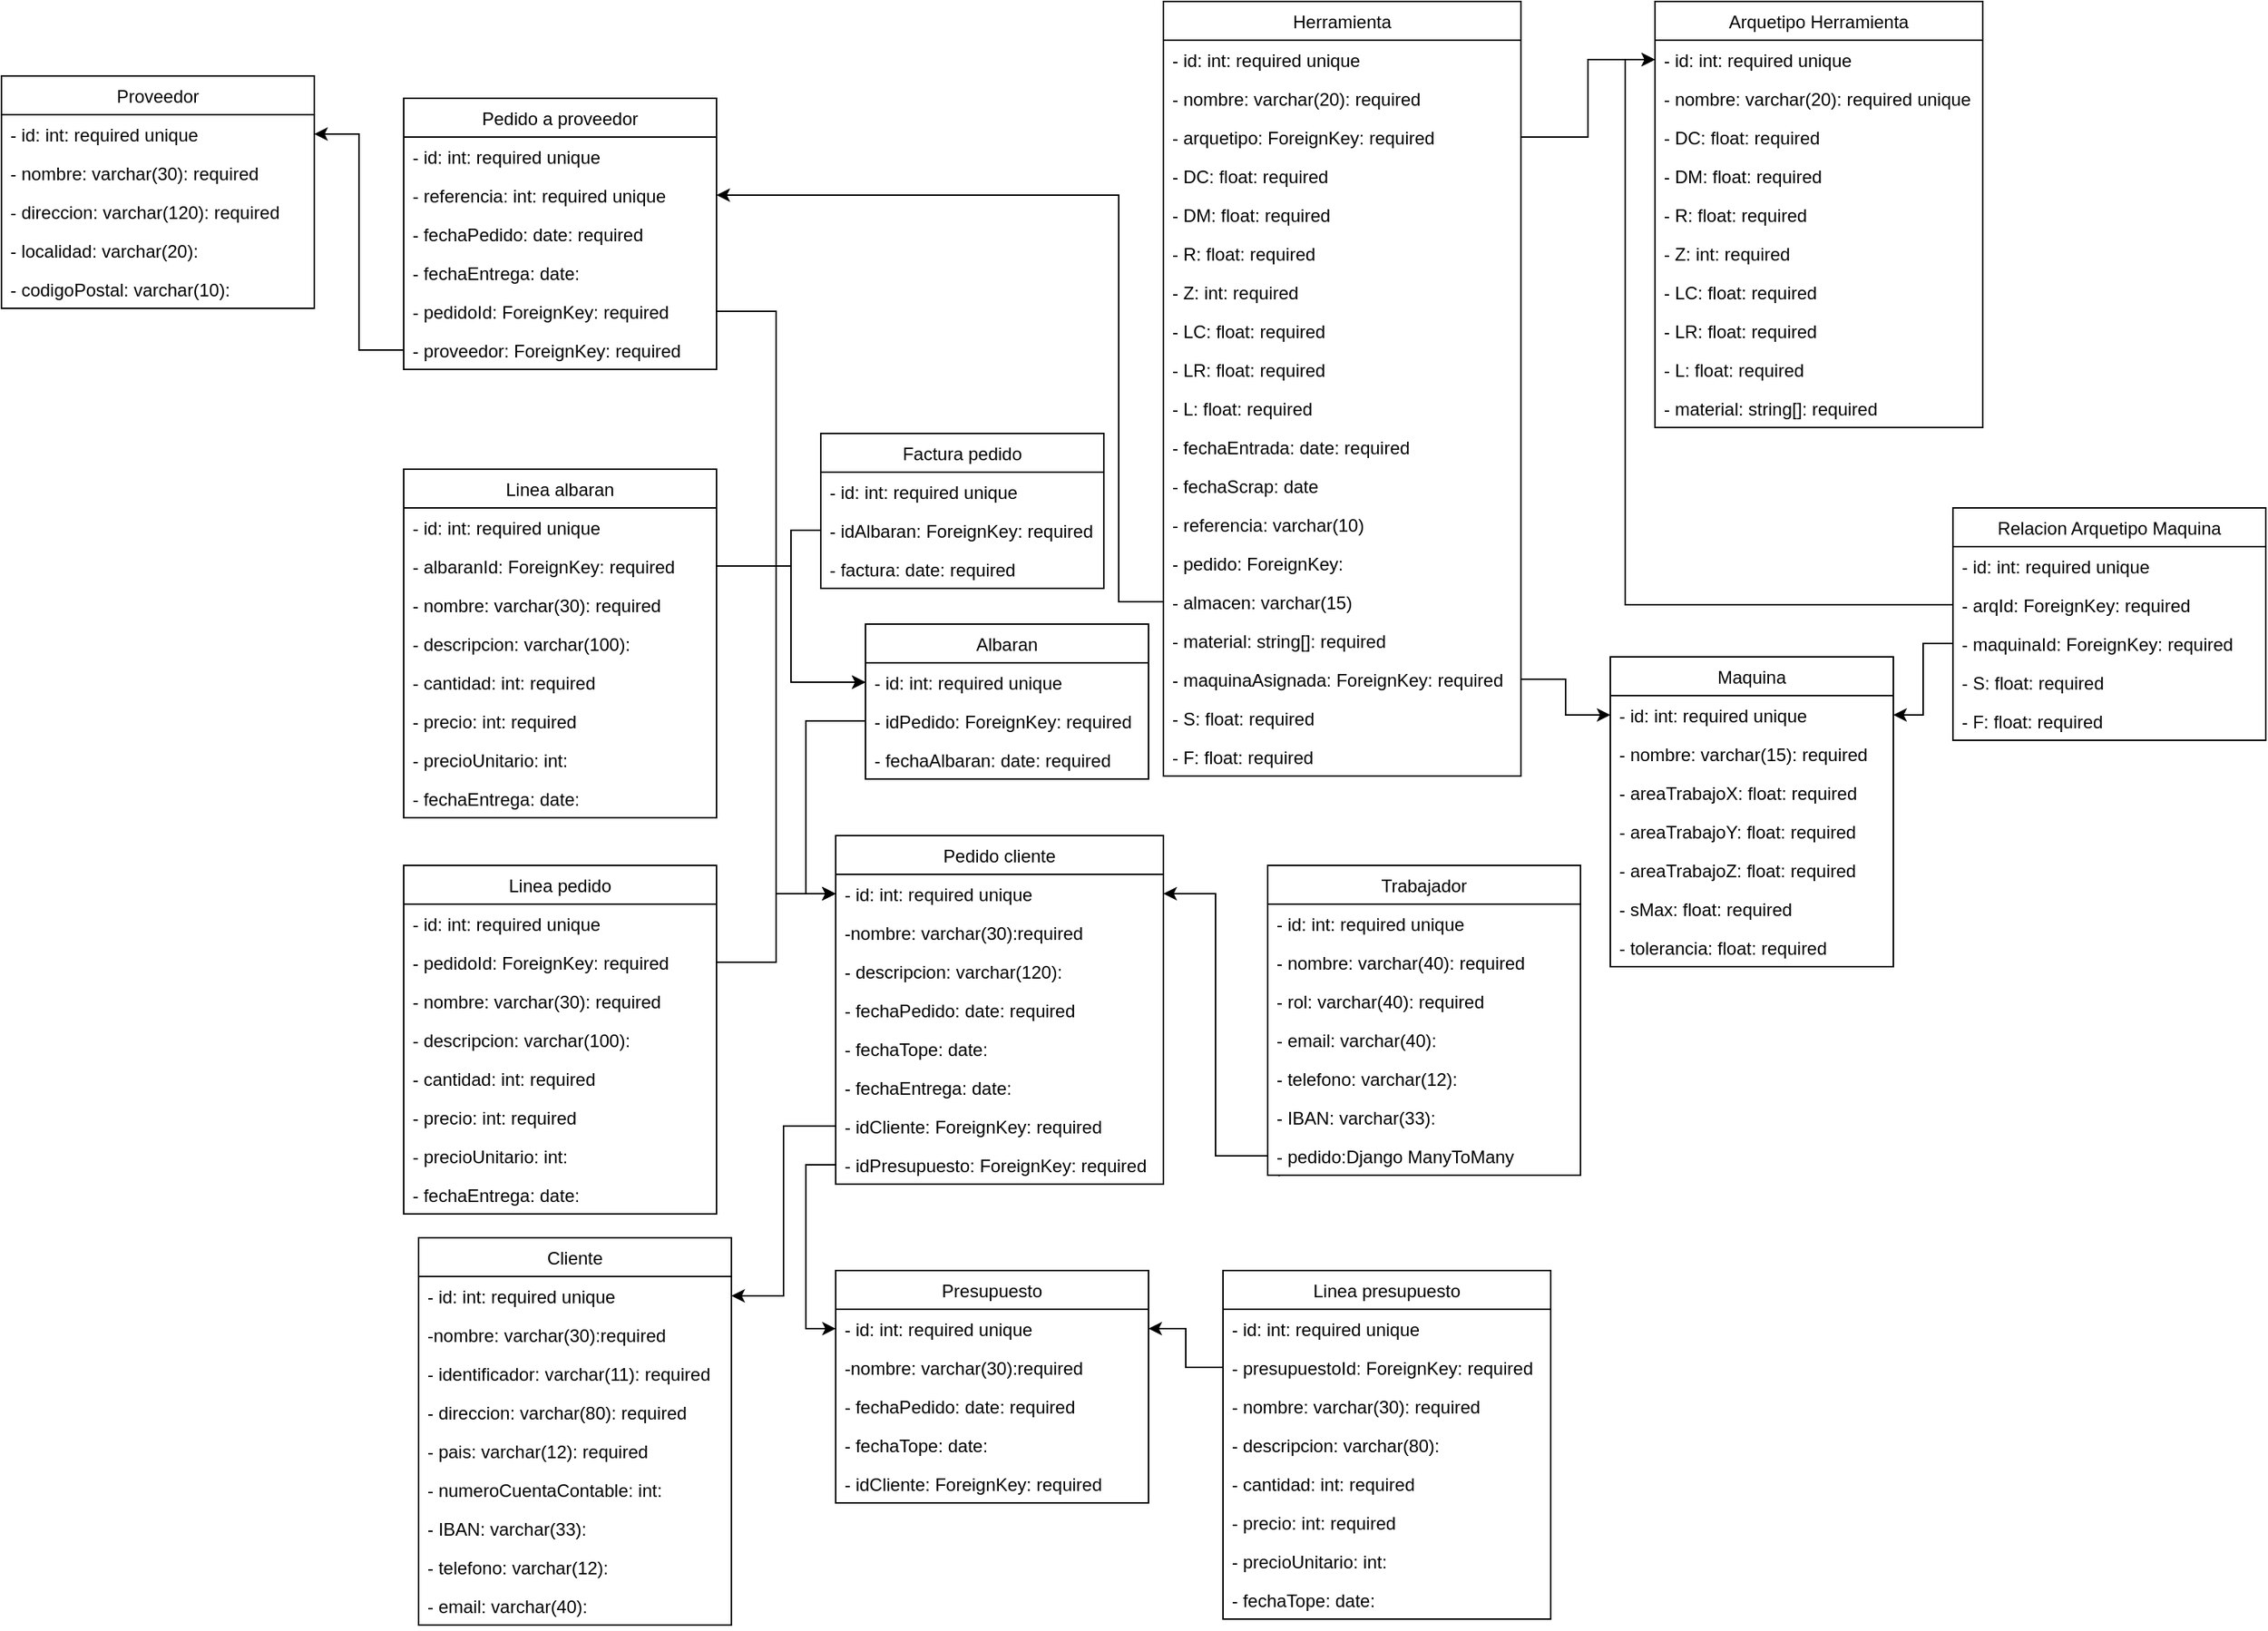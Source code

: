 <mxfile version="16.6.5" type="device"><diagram name="Page-1" id="c4acf3e9-155e-7222-9cf6-157b1a14988f"><mxGraphModel dx="1958" dy="482" grid="1" gridSize="10" guides="1" tooltips="1" connect="1" arrows="1" fold="1" page="1" pageScale="1" pageWidth="850" pageHeight="1100" background="none" math="0" shadow="0"><root><mxCell id="0"/><mxCell id="1" parent="0"/><mxCell id="H6JcbvQXdZNzOpzDYLad-47" value="Herramienta" style="swimlane;fontStyle=0;childLayout=stackLayout;horizontal=1;startSize=26;fillColor=none;horizontalStack=0;resizeParent=1;resizeParentMax=0;resizeLast=0;collapsible=1;marginBottom=0;" parent="1" vertex="1"><mxGeometry x="20" y="30" width="240" height="520" as="geometry"><mxRectangle x="50" y="30" width="100" height="26" as="alternateBounds"/></mxGeometry></mxCell><mxCell id="H6JcbvQXdZNzOpzDYLad-55" value="- id: int: required unique" style="text;strokeColor=none;fillColor=none;align=left;verticalAlign=top;spacingLeft=4;spacingRight=4;overflow=hidden;rotatable=0;points=[[0,0.5],[1,0.5]];portConstraint=eastwest;" parent="H6JcbvQXdZNzOpzDYLad-47" vertex="1"><mxGeometry y="26" width="240" height="26" as="geometry"/></mxCell><mxCell id="H6JcbvQXdZNzOpzDYLad-48" value="- nombre: varchar(20): required" style="text;strokeColor=none;fillColor=none;align=left;verticalAlign=top;spacingLeft=4;spacingRight=4;overflow=hidden;rotatable=0;points=[[0,0.5],[1,0.5]];portConstraint=eastwest;" parent="H6JcbvQXdZNzOpzDYLad-47" vertex="1"><mxGeometry y="52" width="240" height="26" as="geometry"/></mxCell><mxCell id="H6JcbvQXdZNzOpzDYLad-49" value="- arquetipo: ForeignKey: required" style="text;strokeColor=none;fillColor=none;align=left;verticalAlign=top;spacingLeft=4;spacingRight=4;overflow=hidden;rotatable=0;points=[[0,0.5],[1,0.5]];portConstraint=eastwest;" parent="H6JcbvQXdZNzOpzDYLad-47" vertex="1"><mxGeometry y="78" width="240" height="26" as="geometry"/></mxCell><mxCell id="H6JcbvQXdZNzOpzDYLad-56" value="- DC: float: required" style="text;strokeColor=none;fillColor=none;align=left;verticalAlign=top;spacingLeft=4;spacingRight=4;overflow=hidden;rotatable=0;points=[[0,0.5],[1,0.5]];portConstraint=eastwest;" parent="H6JcbvQXdZNzOpzDYLad-47" vertex="1"><mxGeometry y="104" width="240" height="26" as="geometry"/></mxCell><mxCell id="H6JcbvQXdZNzOpzDYLad-57" value="- DM: float: required" style="text;strokeColor=none;fillColor=none;align=left;verticalAlign=top;spacingLeft=4;spacingRight=4;overflow=hidden;rotatable=0;points=[[0,0.5],[1,0.5]];portConstraint=eastwest;" parent="H6JcbvQXdZNzOpzDYLad-47" vertex="1"><mxGeometry y="130" width="240" height="26" as="geometry"/></mxCell><mxCell id="H6JcbvQXdZNzOpzDYLad-58" value="- R: float: required" style="text;strokeColor=none;fillColor=none;align=left;verticalAlign=top;spacingLeft=4;spacingRight=4;overflow=hidden;rotatable=0;points=[[0,0.5],[1,0.5]];portConstraint=eastwest;" parent="H6JcbvQXdZNzOpzDYLad-47" vertex="1"><mxGeometry y="156" width="240" height="26" as="geometry"/></mxCell><mxCell id="H6JcbvQXdZNzOpzDYLad-59" value="- Z: int: required" style="text;strokeColor=none;fillColor=none;align=left;verticalAlign=top;spacingLeft=4;spacingRight=4;overflow=hidden;rotatable=0;points=[[0,0.5],[1,0.5]];portConstraint=eastwest;" parent="H6JcbvQXdZNzOpzDYLad-47" vertex="1"><mxGeometry y="182" width="240" height="26" as="geometry"/></mxCell><mxCell id="H6JcbvQXdZNzOpzDYLad-50" value="- LC: float: required" style="text;strokeColor=none;fillColor=none;align=left;verticalAlign=top;spacingLeft=4;spacingRight=4;overflow=hidden;rotatable=0;points=[[0,0.5],[1,0.5]];portConstraint=eastwest;" parent="H6JcbvQXdZNzOpzDYLad-47" vertex="1"><mxGeometry y="208" width="240" height="26" as="geometry"/></mxCell><mxCell id="H6JcbvQXdZNzOpzDYLad-53" value="- LR: float: required" style="text;strokeColor=none;fillColor=none;align=left;verticalAlign=top;spacingLeft=4;spacingRight=4;overflow=hidden;rotatable=0;points=[[0,0.5],[1,0.5]];portConstraint=eastwest;" parent="H6JcbvQXdZNzOpzDYLad-47" vertex="1"><mxGeometry y="234" width="240" height="26" as="geometry"/></mxCell><mxCell id="H6JcbvQXdZNzOpzDYLad-54" value="- L: float: required" style="text;strokeColor=none;fillColor=none;align=left;verticalAlign=top;spacingLeft=4;spacingRight=4;overflow=hidden;rotatable=0;points=[[0,0.5],[1,0.5]];portConstraint=eastwest;" parent="H6JcbvQXdZNzOpzDYLad-47" vertex="1"><mxGeometry y="260" width="240" height="26" as="geometry"/></mxCell><mxCell id="H6JcbvQXdZNzOpzDYLad-60" value="- fechaEntrada: date: required" style="text;strokeColor=none;fillColor=none;align=left;verticalAlign=top;spacingLeft=4;spacingRight=4;overflow=hidden;rotatable=0;points=[[0,0.5],[1,0.5]];portConstraint=eastwest;" parent="H6JcbvQXdZNzOpzDYLad-47" vertex="1"><mxGeometry y="286" width="240" height="26" as="geometry"/></mxCell><mxCell id="H6JcbvQXdZNzOpzDYLad-61" value="- fechaScrap: date" style="text;strokeColor=none;fillColor=none;align=left;verticalAlign=top;spacingLeft=4;spacingRight=4;overflow=hidden;rotatable=0;points=[[0,0.5],[1,0.5]];portConstraint=eastwest;" parent="H6JcbvQXdZNzOpzDYLad-47" vertex="1"><mxGeometry y="312" width="240" height="26" as="geometry"/></mxCell><mxCell id="H6JcbvQXdZNzOpzDYLad-63" value="- referencia: varchar(10)" style="text;strokeColor=none;fillColor=none;align=left;verticalAlign=top;spacingLeft=4;spacingRight=4;overflow=hidden;rotatable=0;points=[[0,0.5],[1,0.5]];portConstraint=eastwest;" parent="H6JcbvQXdZNzOpzDYLad-47" vertex="1"><mxGeometry y="338" width="240" height="26" as="geometry"/></mxCell><mxCell id="H6JcbvQXdZNzOpzDYLad-64" value="- pedido: ForeignKey: " style="text;strokeColor=none;fillColor=none;align=left;verticalAlign=top;spacingLeft=4;spacingRight=4;overflow=hidden;rotatable=0;points=[[0,0.5],[1,0.5]];portConstraint=eastwest;" parent="H6JcbvQXdZNzOpzDYLad-47" vertex="1"><mxGeometry y="364" width="240" height="26" as="geometry"/></mxCell><mxCell id="H6JcbvQXdZNzOpzDYLad-85" value="- almacen: varchar(15)" style="text;strokeColor=none;fillColor=none;align=left;verticalAlign=top;spacingLeft=4;spacingRight=4;overflow=hidden;rotatable=0;points=[[0,0.5],[1,0.5]];portConstraint=eastwest;" parent="H6JcbvQXdZNzOpzDYLad-47" vertex="1"><mxGeometry y="390" width="240" height="26" as="geometry"/></mxCell><mxCell id="H6JcbvQXdZNzOpzDYLad-65" value="- material: string[]: required" style="text;strokeColor=none;fillColor=none;align=left;verticalAlign=top;spacingLeft=4;spacingRight=4;overflow=hidden;rotatable=0;points=[[0,0.5],[1,0.5]];portConstraint=eastwest;" parent="H6JcbvQXdZNzOpzDYLad-47" vertex="1"><mxGeometry y="416" width="240" height="26" as="geometry"/></mxCell><mxCell id="H6JcbvQXdZNzOpzDYLad-66" value="- maquinaAsignada: ForeignKey: required" style="text;strokeColor=none;fillColor=none;align=left;verticalAlign=top;spacingLeft=4;spacingRight=4;overflow=hidden;rotatable=0;points=[[0,0.5],[1,0.5]];portConstraint=eastwest;" parent="H6JcbvQXdZNzOpzDYLad-47" vertex="1"><mxGeometry y="442" width="240" height="26" as="geometry"/></mxCell><mxCell id="H6JcbvQXdZNzOpzDYLad-189" value="- S: float: required" style="text;strokeColor=none;fillColor=none;align=left;verticalAlign=top;spacingLeft=4;spacingRight=4;overflow=hidden;rotatable=0;points=[[0,0.5],[1,0.5]];portConstraint=eastwest;" parent="H6JcbvQXdZNzOpzDYLad-47" vertex="1"><mxGeometry y="468" width="240" height="26" as="geometry"/></mxCell><mxCell id="H6JcbvQXdZNzOpzDYLad-190" value="- F: float: required" style="text;strokeColor=none;fillColor=none;align=left;verticalAlign=top;spacingLeft=4;spacingRight=4;overflow=hidden;rotatable=0;points=[[0,0.5],[1,0.5]];portConstraint=eastwest;" parent="H6JcbvQXdZNzOpzDYLad-47" vertex="1"><mxGeometry y="494" width="240" height="26" as="geometry"/></mxCell><mxCell id="H6JcbvQXdZNzOpzDYLad-67" value="Arquetipo Herramienta" style="swimlane;fontStyle=0;childLayout=stackLayout;horizontal=1;startSize=26;fillColor=none;horizontalStack=0;resizeParent=1;resizeParentMax=0;resizeLast=0;collapsible=1;marginBottom=0;" parent="1" vertex="1"><mxGeometry x="350" y="30" width="220" height="286" as="geometry"><mxRectangle x="50" y="30" width="100" height="26" as="alternateBounds"/></mxGeometry></mxCell><mxCell id="H6JcbvQXdZNzOpzDYLad-68" value="- id: int: required unique" style="text;strokeColor=none;fillColor=none;align=left;verticalAlign=top;spacingLeft=4;spacingRight=4;overflow=hidden;rotatable=0;points=[[0,0.5],[1,0.5]];portConstraint=eastwest;" parent="H6JcbvQXdZNzOpzDYLad-67" vertex="1"><mxGeometry y="26" width="220" height="26" as="geometry"/></mxCell><mxCell id="H6JcbvQXdZNzOpzDYLad-69" value="- nombre: varchar(20): required unique" style="text;strokeColor=none;fillColor=none;align=left;verticalAlign=top;spacingLeft=4;spacingRight=4;overflow=hidden;rotatable=0;points=[[0,0.5],[1,0.5]];portConstraint=eastwest;" parent="H6JcbvQXdZNzOpzDYLad-67" vertex="1"><mxGeometry y="52" width="220" height="26" as="geometry"/></mxCell><mxCell id="H6JcbvQXdZNzOpzDYLad-71" value="- DC: float: required" style="text;strokeColor=none;fillColor=none;align=left;verticalAlign=top;spacingLeft=4;spacingRight=4;overflow=hidden;rotatable=0;points=[[0,0.5],[1,0.5]];portConstraint=eastwest;" parent="H6JcbvQXdZNzOpzDYLad-67" vertex="1"><mxGeometry y="78" width="220" height="26" as="geometry"/></mxCell><mxCell id="H6JcbvQXdZNzOpzDYLad-72" value="- DM: float: required" style="text;strokeColor=none;fillColor=none;align=left;verticalAlign=top;spacingLeft=4;spacingRight=4;overflow=hidden;rotatable=0;points=[[0,0.5],[1,0.5]];portConstraint=eastwest;" parent="H6JcbvQXdZNzOpzDYLad-67" vertex="1"><mxGeometry y="104" width="220" height="26" as="geometry"/></mxCell><mxCell id="H6JcbvQXdZNzOpzDYLad-73" value="- R: float: required" style="text;strokeColor=none;fillColor=none;align=left;verticalAlign=top;spacingLeft=4;spacingRight=4;overflow=hidden;rotatable=0;points=[[0,0.5],[1,0.5]];portConstraint=eastwest;" parent="H6JcbvQXdZNzOpzDYLad-67" vertex="1"><mxGeometry y="130" width="220" height="26" as="geometry"/></mxCell><mxCell id="H6JcbvQXdZNzOpzDYLad-74" value="- Z: int: required" style="text;strokeColor=none;fillColor=none;align=left;verticalAlign=top;spacingLeft=4;spacingRight=4;overflow=hidden;rotatable=0;points=[[0,0.5],[1,0.5]];portConstraint=eastwest;" parent="H6JcbvQXdZNzOpzDYLad-67" vertex="1"><mxGeometry y="156" width="220" height="26" as="geometry"/></mxCell><mxCell id="H6JcbvQXdZNzOpzDYLad-75" value="- LC: float: required" style="text;strokeColor=none;fillColor=none;align=left;verticalAlign=top;spacingLeft=4;spacingRight=4;overflow=hidden;rotatable=0;points=[[0,0.5],[1,0.5]];portConstraint=eastwest;" parent="H6JcbvQXdZNzOpzDYLad-67" vertex="1"><mxGeometry y="182" width="220" height="26" as="geometry"/></mxCell><mxCell id="H6JcbvQXdZNzOpzDYLad-76" value="- LR: float: required" style="text;strokeColor=none;fillColor=none;align=left;verticalAlign=top;spacingLeft=4;spacingRight=4;overflow=hidden;rotatable=0;points=[[0,0.5],[1,0.5]];portConstraint=eastwest;" parent="H6JcbvQXdZNzOpzDYLad-67" vertex="1"><mxGeometry y="208" width="220" height="26" as="geometry"/></mxCell><mxCell id="H6JcbvQXdZNzOpzDYLad-77" value="- L: float: required" style="text;strokeColor=none;fillColor=none;align=left;verticalAlign=top;spacingLeft=4;spacingRight=4;overflow=hidden;rotatable=0;points=[[0,0.5],[1,0.5]];portConstraint=eastwest;" parent="H6JcbvQXdZNzOpzDYLad-67" vertex="1"><mxGeometry y="234" width="220" height="26" as="geometry"/></mxCell><mxCell id="H6JcbvQXdZNzOpzDYLad-83" value="- material: string[]: required" style="text;strokeColor=none;fillColor=none;align=left;verticalAlign=top;spacingLeft=4;spacingRight=4;overflow=hidden;rotatable=0;points=[[0,0.5],[1,0.5]];portConstraint=eastwest;" parent="H6JcbvQXdZNzOpzDYLad-67" vertex="1"><mxGeometry y="260" width="220" height="26" as="geometry"/></mxCell><mxCell id="H6JcbvQXdZNzOpzDYLad-87" style="edgeStyle=orthogonalEdgeStyle;rounded=0;orthogonalLoop=1;jettySize=auto;html=1;exitX=1;exitY=0.5;exitDx=0;exitDy=0;entryX=0;entryY=0.5;entryDx=0;entryDy=0;" parent="1" source="H6JcbvQXdZNzOpzDYLad-49" target="H6JcbvQXdZNzOpzDYLad-68" edge="1"><mxGeometry relative="1" as="geometry"/></mxCell><mxCell id="H6JcbvQXdZNzOpzDYLad-89" value="Maquina" style="swimlane;fontStyle=0;childLayout=stackLayout;horizontal=1;startSize=26;fillColor=none;horizontalStack=0;resizeParent=1;resizeParentMax=0;resizeLast=0;collapsible=1;marginBottom=0;" parent="1" vertex="1"><mxGeometry x="320" y="470" width="190" height="208" as="geometry"><mxRectangle x="320" y="470" width="100" height="26" as="alternateBounds"/></mxGeometry></mxCell><mxCell id="H6JcbvQXdZNzOpzDYLad-90" value="- id: int: required unique" style="text;strokeColor=none;fillColor=none;align=left;verticalAlign=top;spacingLeft=4;spacingRight=4;overflow=hidden;rotatable=0;points=[[0,0.5],[1,0.5]];portConstraint=eastwest;" parent="H6JcbvQXdZNzOpzDYLad-89" vertex="1"><mxGeometry y="26" width="190" height="26" as="geometry"/></mxCell><mxCell id="H6JcbvQXdZNzOpzDYLad-91" value="- nombre: varchar(15): required" style="text;strokeColor=none;fillColor=none;align=left;verticalAlign=top;spacingLeft=4;spacingRight=4;overflow=hidden;rotatable=0;points=[[0,0.5],[1,0.5]];portConstraint=eastwest;" parent="H6JcbvQXdZNzOpzDYLad-89" vertex="1"><mxGeometry y="52" width="190" height="26" as="geometry"/></mxCell><mxCell id="H6JcbvQXdZNzOpzDYLad-113" value="- areaTrabajoX: float: required" style="text;strokeColor=none;fillColor=none;align=left;verticalAlign=top;spacingLeft=4;spacingRight=4;overflow=hidden;rotatable=0;points=[[0,0.5],[1,0.5]];portConstraint=eastwest;" parent="H6JcbvQXdZNzOpzDYLad-89" vertex="1"><mxGeometry y="78" width="190" height="26" as="geometry"/></mxCell><mxCell id="H6JcbvQXdZNzOpzDYLad-114" value="- areaTrabajoY: float: required" style="text;strokeColor=none;fillColor=none;align=left;verticalAlign=top;spacingLeft=4;spacingRight=4;overflow=hidden;rotatable=0;points=[[0,0.5],[1,0.5]];portConstraint=eastwest;" parent="H6JcbvQXdZNzOpzDYLad-89" vertex="1"><mxGeometry y="104" width="190" height="26" as="geometry"/></mxCell><mxCell id="H6JcbvQXdZNzOpzDYLad-115" value="- areaTrabajoZ: float: required" style="text;strokeColor=none;fillColor=none;align=left;verticalAlign=top;spacingLeft=4;spacingRight=4;overflow=hidden;rotatable=0;points=[[0,0.5],[1,0.5]];portConstraint=eastwest;" parent="H6JcbvQXdZNzOpzDYLad-89" vertex="1"><mxGeometry y="130" width="190" height="26" as="geometry"/></mxCell><mxCell id="H6JcbvQXdZNzOpzDYLad-117" value="- sMax: float: required" style="text;strokeColor=none;fillColor=none;align=left;verticalAlign=top;spacingLeft=4;spacingRight=4;overflow=hidden;rotatable=0;points=[[0,0.5],[1,0.5]];portConstraint=eastwest;" parent="H6JcbvQXdZNzOpzDYLad-89" vertex="1"><mxGeometry y="156" width="190" height="26" as="geometry"/></mxCell><mxCell id="H6JcbvQXdZNzOpzDYLad-118" value="- tolerancia: float: required" style="text;strokeColor=none;fillColor=none;align=left;verticalAlign=top;spacingLeft=4;spacingRight=4;overflow=hidden;rotatable=0;points=[[0,0.5],[1,0.5]];portConstraint=eastwest;" parent="H6JcbvQXdZNzOpzDYLad-89" vertex="1"><mxGeometry y="182" width="190" height="26" as="geometry"/></mxCell><mxCell id="H6JcbvQXdZNzOpzDYLad-121" style="edgeStyle=orthogonalEdgeStyle;rounded=0;orthogonalLoop=1;jettySize=auto;html=1;exitX=1;exitY=0.5;exitDx=0;exitDy=0;entryX=0;entryY=0.5;entryDx=0;entryDy=0;" parent="1" source="H6JcbvQXdZNzOpzDYLad-66" target="H6JcbvQXdZNzOpzDYLad-90" edge="1"><mxGeometry relative="1" as="geometry"/></mxCell><mxCell id="H6JcbvQXdZNzOpzDYLad-122" value="Relacion Arquetipo Maquina" style="swimlane;fontStyle=0;childLayout=stackLayout;horizontal=1;startSize=26;fillColor=none;horizontalStack=0;resizeParent=1;resizeParentMax=0;resizeLast=0;collapsible=1;marginBottom=0;" parent="1" vertex="1"><mxGeometry x="550" y="370" width="210" height="156" as="geometry"><mxRectangle x="50" y="30" width="100" height="26" as="alternateBounds"/></mxGeometry></mxCell><mxCell id="H6JcbvQXdZNzOpzDYLad-123" value="- id: int: required unique" style="text;strokeColor=none;fillColor=none;align=left;verticalAlign=top;spacingLeft=4;spacingRight=4;overflow=hidden;rotatable=0;points=[[0,0.5],[1,0.5]];portConstraint=eastwest;" parent="H6JcbvQXdZNzOpzDYLad-122" vertex="1"><mxGeometry y="26" width="210" height="26" as="geometry"/></mxCell><mxCell id="H6JcbvQXdZNzOpzDYLad-124" value="- arqId: ForeignKey: required" style="text;strokeColor=none;fillColor=none;align=left;verticalAlign=top;spacingLeft=4;spacingRight=4;overflow=hidden;rotatable=0;points=[[0,0.5],[1,0.5]];portConstraint=eastwest;" parent="H6JcbvQXdZNzOpzDYLad-122" vertex="1"><mxGeometry y="52" width="210" height="26" as="geometry"/></mxCell><mxCell id="H6JcbvQXdZNzOpzDYLad-125" value="- maquinaId: ForeignKey: required" style="text;strokeColor=none;fillColor=none;align=left;verticalAlign=top;spacingLeft=4;spacingRight=4;overflow=hidden;rotatable=0;points=[[0,0.5],[1,0.5]];portConstraint=eastwest;" parent="H6JcbvQXdZNzOpzDYLad-122" vertex="1"><mxGeometry y="78" width="210" height="26" as="geometry"/></mxCell><mxCell id="H6JcbvQXdZNzOpzDYLad-182" value="- S: float: required" style="text;strokeColor=none;fillColor=none;align=left;verticalAlign=top;spacingLeft=4;spacingRight=4;overflow=hidden;rotatable=0;points=[[0,0.5],[1,0.5]];portConstraint=eastwest;" parent="H6JcbvQXdZNzOpzDYLad-122" vertex="1"><mxGeometry y="104" width="210" height="26" as="geometry"/></mxCell><mxCell id="H6JcbvQXdZNzOpzDYLad-183" value="- F: float: required" style="text;strokeColor=none;fillColor=none;align=left;verticalAlign=top;spacingLeft=4;spacingRight=4;overflow=hidden;rotatable=0;points=[[0,0.5],[1,0.5]];portConstraint=eastwest;" parent="H6JcbvQXdZNzOpzDYLad-122" vertex="1"><mxGeometry y="130" width="210" height="26" as="geometry"/></mxCell><mxCell id="H6JcbvQXdZNzOpzDYLad-130" value="Pedido a proveedor" style="swimlane;fontStyle=0;childLayout=stackLayout;horizontal=1;startSize=26;fillColor=none;horizontalStack=0;resizeParent=1;resizeParentMax=0;resizeLast=0;collapsible=1;marginBottom=0;" parent="1" vertex="1"><mxGeometry x="-490" y="95" width="210" height="182" as="geometry"><mxRectangle x="50" y="30" width="100" height="26" as="alternateBounds"/></mxGeometry></mxCell><mxCell id="H6JcbvQXdZNzOpzDYLad-131" value="- id: int: required unique" style="text;strokeColor=none;fillColor=none;align=left;verticalAlign=top;spacingLeft=4;spacingRight=4;overflow=hidden;rotatable=0;points=[[0,0.5],[1,0.5]];portConstraint=eastwest;" parent="H6JcbvQXdZNzOpzDYLad-130" vertex="1"><mxGeometry y="26" width="210" height="26" as="geometry"/></mxCell><mxCell id="H6JcbvQXdZNzOpzDYLad-132" value="- referencia: int: required unique" style="text;strokeColor=none;fillColor=none;align=left;verticalAlign=top;spacingLeft=4;spacingRight=4;overflow=hidden;rotatable=0;points=[[0,0.5],[1,0.5]];portConstraint=eastwest;" parent="H6JcbvQXdZNzOpzDYLad-130" vertex="1"><mxGeometry y="52" width="210" height="26" as="geometry"/></mxCell><mxCell id="H6JcbvQXdZNzOpzDYLad-133" value="- fechaPedido: date: required" style="text;strokeColor=none;fillColor=none;align=left;verticalAlign=top;spacingLeft=4;spacingRight=4;overflow=hidden;rotatable=0;points=[[0,0.5],[1,0.5]];portConstraint=eastwest;" parent="H6JcbvQXdZNzOpzDYLad-130" vertex="1"><mxGeometry y="78" width="210" height="26" as="geometry"/></mxCell><mxCell id="H6JcbvQXdZNzOpzDYLad-134" value="- fechaEntrega: date: " style="text;strokeColor=none;fillColor=none;align=left;verticalAlign=top;spacingLeft=4;spacingRight=4;overflow=hidden;rotatable=0;points=[[0,0.5],[1,0.5]];portConstraint=eastwest;" parent="H6JcbvQXdZNzOpzDYLad-130" vertex="1"><mxGeometry y="104" width="210" height="26" as="geometry"/></mxCell><mxCell id="H6JcbvQXdZNzOpzDYLad-135" value="- pedidoId: ForeignKey: required" style="text;strokeColor=none;fillColor=none;align=left;verticalAlign=top;spacingLeft=4;spacingRight=4;overflow=hidden;rotatable=0;points=[[0,0.5],[1,0.5]];portConstraint=eastwest;" parent="H6JcbvQXdZNzOpzDYLad-130" vertex="1"><mxGeometry y="130" width="210" height="26" as="geometry"/></mxCell><mxCell id="H6JcbvQXdZNzOpzDYLad-136" value="- proveedor: ForeignKey: required" style="text;strokeColor=none;fillColor=none;align=left;verticalAlign=top;spacingLeft=4;spacingRight=4;overflow=hidden;rotatable=0;points=[[0,0.5],[1,0.5]];portConstraint=eastwest;" parent="H6JcbvQXdZNzOpzDYLad-130" vertex="1"><mxGeometry y="156" width="210" height="26" as="geometry"/></mxCell><mxCell id="H6JcbvQXdZNzOpzDYLad-139" value="Pedido cliente" style="swimlane;fontStyle=0;childLayout=stackLayout;horizontal=1;startSize=26;fillColor=none;horizontalStack=0;resizeParent=1;resizeParentMax=0;resizeLast=0;collapsible=1;marginBottom=0;" parent="1" vertex="1"><mxGeometry x="-200" y="590" width="220" height="234" as="geometry"><mxRectangle x="50" y="30" width="100" height="26" as="alternateBounds"/></mxGeometry></mxCell><mxCell id="H6JcbvQXdZNzOpzDYLad-140" value="- id: int: required unique" style="text;strokeColor=none;fillColor=none;align=left;verticalAlign=top;spacingLeft=4;spacingRight=4;overflow=hidden;rotatable=0;points=[[0,0.5],[1,0.5]];portConstraint=eastwest;" parent="H6JcbvQXdZNzOpzDYLad-139" vertex="1"><mxGeometry y="26" width="220" height="26" as="geometry"/></mxCell><mxCell id="H6JcbvQXdZNzOpzDYLad-141" value="-nombre: varchar(30):required" style="text;strokeColor=none;fillColor=none;align=left;verticalAlign=top;spacingLeft=4;spacingRight=4;overflow=hidden;rotatable=0;points=[[0,0.5],[1,0.5]];portConstraint=eastwest;" parent="H6JcbvQXdZNzOpzDYLad-139" vertex="1"><mxGeometry y="52" width="220" height="26" as="geometry"/></mxCell><mxCell id="H6JcbvQXdZNzOpzDYLad-142" value="- descripcion: varchar(120): " style="text;strokeColor=none;fillColor=none;align=left;verticalAlign=top;spacingLeft=4;spacingRight=4;overflow=hidden;rotatable=0;points=[[0,0.5],[1,0.5]];portConstraint=eastwest;" parent="H6JcbvQXdZNzOpzDYLad-139" vertex="1"><mxGeometry y="78" width="220" height="26" as="geometry"/></mxCell><mxCell id="H6JcbvQXdZNzOpzDYLad-143" value="- fechaPedido: date: required" style="text;strokeColor=none;fillColor=none;align=left;verticalAlign=top;spacingLeft=4;spacingRight=4;overflow=hidden;rotatable=0;points=[[0,0.5],[1,0.5]];portConstraint=eastwest;" parent="H6JcbvQXdZNzOpzDYLad-139" vertex="1"><mxGeometry y="104" width="220" height="26" as="geometry"/></mxCell><mxCell id="H6JcbvQXdZNzOpzDYLad-144" value="- fechaTope: date: " style="text;strokeColor=none;fillColor=none;align=left;verticalAlign=top;spacingLeft=4;spacingRight=4;overflow=hidden;rotatable=0;points=[[0,0.5],[1,0.5]];portConstraint=eastwest;" parent="H6JcbvQXdZNzOpzDYLad-139" vertex="1"><mxGeometry y="130" width="220" height="26" as="geometry"/></mxCell><mxCell id="H6JcbvQXdZNzOpzDYLad-193" value="- fechaEntrega: date: " style="text;strokeColor=none;fillColor=none;align=left;verticalAlign=top;spacingLeft=4;spacingRight=4;overflow=hidden;rotatable=0;points=[[0,0.5],[1,0.5]];portConstraint=eastwest;" parent="H6JcbvQXdZNzOpzDYLad-139" vertex="1"><mxGeometry y="156" width="220" height="26" as="geometry"/></mxCell><mxCell id="H6JcbvQXdZNzOpzDYLad-228" value="- idCliente: ForeignKey: required " style="text;strokeColor=none;fillColor=none;align=left;verticalAlign=top;spacingLeft=4;spacingRight=4;overflow=hidden;rotatable=0;points=[[0,0.5],[1,0.5]];portConstraint=eastwest;" parent="H6JcbvQXdZNzOpzDYLad-139" vertex="1"><mxGeometry y="182" width="220" height="26" as="geometry"/></mxCell><mxCell id="H6JcbvQXdZNzOpzDYLad-247" value="- idPresupuesto: ForeignKey: required " style="text;strokeColor=none;fillColor=none;align=left;verticalAlign=top;spacingLeft=4;spacingRight=4;overflow=hidden;rotatable=0;points=[[0,0.5],[1,0.5]];portConstraint=eastwest;" parent="H6JcbvQXdZNzOpzDYLad-139" vertex="1"><mxGeometry y="208" width="220" height="26" as="geometry"/></mxCell><mxCell id="H6JcbvQXdZNzOpzDYLad-147" value="Proveedor" style="swimlane;fontStyle=0;childLayout=stackLayout;horizontal=1;startSize=26;fillColor=none;horizontalStack=0;resizeParent=1;resizeParentMax=0;resizeLast=0;collapsible=1;marginBottom=0;" parent="1" vertex="1"><mxGeometry x="-760" y="80" width="210" height="156" as="geometry"><mxRectangle x="50" y="30" width="100" height="26" as="alternateBounds"/></mxGeometry></mxCell><mxCell id="H6JcbvQXdZNzOpzDYLad-148" value="- id: int: required unique" style="text;strokeColor=none;fillColor=none;align=left;verticalAlign=top;spacingLeft=4;spacingRight=4;overflow=hidden;rotatable=0;points=[[0,0.5],[1,0.5]];portConstraint=eastwest;" parent="H6JcbvQXdZNzOpzDYLad-147" vertex="1"><mxGeometry y="26" width="210" height="26" as="geometry"/></mxCell><mxCell id="H6JcbvQXdZNzOpzDYLad-149" value="- nombre: varchar(30): required" style="text;strokeColor=none;fillColor=none;align=left;verticalAlign=top;spacingLeft=4;spacingRight=4;overflow=hidden;rotatable=0;points=[[0,0.5],[1,0.5]];portConstraint=eastwest;" parent="H6JcbvQXdZNzOpzDYLad-147" vertex="1"><mxGeometry y="52" width="210" height="26" as="geometry"/></mxCell><mxCell id="H6JcbvQXdZNzOpzDYLad-150" value="- direccion: varchar(120): required " style="text;strokeColor=none;fillColor=none;align=left;verticalAlign=top;spacingLeft=4;spacingRight=4;overflow=hidden;rotatable=0;points=[[0,0.5],[1,0.5]];portConstraint=eastwest;" parent="H6JcbvQXdZNzOpzDYLad-147" vertex="1"><mxGeometry y="78" width="210" height="26" as="geometry"/></mxCell><mxCell id="H6JcbvQXdZNzOpzDYLad-156" value="- localidad: varchar(20): " style="text;strokeColor=none;fillColor=none;align=left;verticalAlign=top;spacingLeft=4;spacingRight=4;overflow=hidden;rotatable=0;points=[[0,0.5],[1,0.5]];portConstraint=eastwest;" parent="H6JcbvQXdZNzOpzDYLad-147" vertex="1"><mxGeometry y="104" width="210" height="26" as="geometry"/></mxCell><mxCell id="H6JcbvQXdZNzOpzDYLad-157" value="- codigoPostal: varchar(10): " style="text;strokeColor=none;fillColor=none;align=left;verticalAlign=top;spacingLeft=4;spacingRight=4;overflow=hidden;rotatable=0;points=[[0,0.5],[1,0.5]];portConstraint=eastwest;" parent="H6JcbvQXdZNzOpzDYLad-147" vertex="1"><mxGeometry y="130" width="210" height="26" as="geometry"/></mxCell><mxCell id="H6JcbvQXdZNzOpzDYLad-153" style="edgeStyle=orthogonalEdgeStyle;rounded=0;orthogonalLoop=1;jettySize=auto;html=1;exitX=1;exitY=0.5;exitDx=0;exitDy=0;entryX=0;entryY=0.5;entryDx=0;entryDy=0;" parent="1" source="H6JcbvQXdZNzOpzDYLad-135" target="H6JcbvQXdZNzOpzDYLad-140" edge="1"><mxGeometry relative="1" as="geometry"/></mxCell><mxCell id="H6JcbvQXdZNzOpzDYLad-159" value="Trabajador" style="swimlane;fontStyle=0;childLayout=stackLayout;horizontal=1;startSize=26;fillColor=none;horizontalStack=0;resizeParent=1;resizeParentMax=0;resizeLast=0;collapsible=1;marginBottom=0;" parent="1" vertex="1"><mxGeometry x="90" y="610" width="210" height="208" as="geometry"><mxRectangle x="50" y="30" width="100" height="26" as="alternateBounds"/></mxGeometry></mxCell><mxCell id="H6JcbvQXdZNzOpzDYLad-160" value="- id: int: required unique" style="text;strokeColor=none;fillColor=none;align=left;verticalAlign=top;spacingLeft=4;spacingRight=4;overflow=hidden;rotatable=0;points=[[0,0.5],[1,0.5]];portConstraint=eastwest;" parent="H6JcbvQXdZNzOpzDYLad-159" vertex="1"><mxGeometry y="26" width="210" height="26" as="geometry"/></mxCell><mxCell id="H6JcbvQXdZNzOpzDYLad-161" value="- nombre: varchar(40): required" style="text;strokeColor=none;fillColor=none;align=left;verticalAlign=top;spacingLeft=4;spacingRight=4;overflow=hidden;rotatable=0;points=[[0,0.5],[1,0.5]];portConstraint=eastwest;" parent="H6JcbvQXdZNzOpzDYLad-159" vertex="1"><mxGeometry y="52" width="210" height="26" as="geometry"/></mxCell><mxCell id="H6JcbvQXdZNzOpzDYLad-162" value="- rol: varchar(40): required" style="text;strokeColor=none;fillColor=none;align=left;verticalAlign=top;spacingLeft=4;spacingRight=4;overflow=hidden;rotatable=0;points=[[0,0.5],[1,0.5]];portConstraint=eastwest;" parent="H6JcbvQXdZNzOpzDYLad-159" vertex="1"><mxGeometry y="78" width="210" height="26" as="geometry"/></mxCell><mxCell id="H6JcbvQXdZNzOpzDYLad-165" value="- email: varchar(40): " style="text;strokeColor=none;fillColor=none;align=left;verticalAlign=top;spacingLeft=4;spacingRight=4;overflow=hidden;rotatable=0;points=[[0,0.5],[1,0.5]];portConstraint=eastwest;" parent="H6JcbvQXdZNzOpzDYLad-159" vertex="1"><mxGeometry y="104" width="210" height="26" as="geometry"/></mxCell><mxCell id="H6JcbvQXdZNzOpzDYLad-166" value="- telefono: varchar(12): " style="text;strokeColor=none;fillColor=none;align=left;verticalAlign=top;spacingLeft=4;spacingRight=4;overflow=hidden;rotatable=0;points=[[0,0.5],[1,0.5]];portConstraint=eastwest;" parent="H6JcbvQXdZNzOpzDYLad-159" vertex="1"><mxGeometry y="130" width="210" height="26" as="geometry"/></mxCell><mxCell id="H6JcbvQXdZNzOpzDYLad-167" value="- IBAN: varchar(33): " style="text;strokeColor=none;fillColor=none;align=left;verticalAlign=top;spacingLeft=4;spacingRight=4;overflow=hidden;rotatable=0;points=[[0,0.5],[1,0.5]];portConstraint=eastwest;" parent="H6JcbvQXdZNzOpzDYLad-159" vertex="1"><mxGeometry y="156" width="210" height="26" as="geometry"/></mxCell><mxCell id="H6JcbvQXdZNzOpzDYLad-249" value="- pedido:Django ManyToMany&#10;: " style="text;strokeColor=none;fillColor=none;align=left;verticalAlign=top;spacingLeft=4;spacingRight=4;overflow=hidden;rotatable=0;points=[[0,0.5],[1,0.5]];portConstraint=eastwest;" parent="H6JcbvQXdZNzOpzDYLad-159" vertex="1"><mxGeometry y="182" width="210" height="26" as="geometry"/></mxCell><mxCell id="H6JcbvQXdZNzOpzDYLad-187" style="edgeStyle=orthogonalEdgeStyle;rounded=0;orthogonalLoop=1;jettySize=auto;html=1;exitX=0;exitY=0.5;exitDx=0;exitDy=0;entryX=0;entryY=0.5;entryDx=0;entryDy=0;" parent="1" source="H6JcbvQXdZNzOpzDYLad-124" target="H6JcbvQXdZNzOpzDYLad-68" edge="1"><mxGeometry relative="1" as="geometry"/></mxCell><mxCell id="H6JcbvQXdZNzOpzDYLad-188" style="edgeStyle=orthogonalEdgeStyle;rounded=0;orthogonalLoop=1;jettySize=auto;html=1;exitX=0;exitY=0.5;exitDx=0;exitDy=0;entryX=1;entryY=0.5;entryDx=0;entryDy=0;" parent="1" source="H6JcbvQXdZNzOpzDYLad-125" target="H6JcbvQXdZNzOpzDYLad-90" edge="1"><mxGeometry relative="1" as="geometry"/></mxCell><mxCell id="H6JcbvQXdZNzOpzDYLad-192" style="edgeStyle=orthogonalEdgeStyle;rounded=0;orthogonalLoop=1;jettySize=auto;html=1;exitX=0;exitY=0.5;exitDx=0;exitDy=0;" parent="1" source="H6JcbvQXdZNzOpzDYLad-64" target="H6JcbvQXdZNzOpzDYLad-132" edge="1"><mxGeometry relative="1" as="geometry"><Array as="points"><mxPoint x="-10" y="433"/><mxPoint x="-10" y="160"/></Array></mxGeometry></mxCell><mxCell id="H6JcbvQXdZNzOpzDYLad-205" style="edgeStyle=orthogonalEdgeStyle;rounded=0;orthogonalLoop=1;jettySize=auto;html=1;exitX=0;exitY=0.5;exitDx=0;exitDy=0;entryX=1;entryY=0.5;entryDx=0;entryDy=0;" parent="1" source="H6JcbvQXdZNzOpzDYLad-136" target="H6JcbvQXdZNzOpzDYLad-148" edge="1"><mxGeometry relative="1" as="geometry"/></mxCell><mxCell id="H6JcbvQXdZNzOpzDYLad-206" value="Linea pedido" style="swimlane;fontStyle=0;childLayout=stackLayout;horizontal=1;startSize=26;fillColor=none;horizontalStack=0;resizeParent=1;resizeParentMax=0;resizeLast=0;collapsible=1;marginBottom=0;" parent="1" vertex="1"><mxGeometry x="-490" y="610" width="210" height="234" as="geometry"><mxRectangle x="50" y="30" width="100" height="26" as="alternateBounds"/></mxGeometry></mxCell><mxCell id="H6JcbvQXdZNzOpzDYLad-207" value="- id: int: required unique" style="text;strokeColor=none;fillColor=none;align=left;verticalAlign=top;spacingLeft=4;spacingRight=4;overflow=hidden;rotatable=0;points=[[0,0.5],[1,0.5]];portConstraint=eastwest;" parent="H6JcbvQXdZNzOpzDYLad-206" vertex="1"><mxGeometry y="26" width="210" height="26" as="geometry"/></mxCell><mxCell id="H6JcbvQXdZNzOpzDYLad-216" value="- pedidoId: ForeignKey: required" style="text;strokeColor=none;fillColor=none;align=left;verticalAlign=top;spacingLeft=4;spacingRight=4;overflow=hidden;rotatable=0;points=[[0,0.5],[1,0.5]];portConstraint=eastwest;" parent="H6JcbvQXdZNzOpzDYLad-206" vertex="1"><mxGeometry y="52" width="210" height="26" as="geometry"/></mxCell><mxCell id="H6JcbvQXdZNzOpzDYLad-208" value="- nombre: varchar(30): required" style="text;strokeColor=none;fillColor=none;align=left;verticalAlign=top;spacingLeft=4;spacingRight=4;overflow=hidden;rotatable=0;points=[[0,0.5],[1,0.5]];portConstraint=eastwest;" parent="H6JcbvQXdZNzOpzDYLad-206" vertex="1"><mxGeometry y="78" width="210" height="26" as="geometry"/></mxCell><mxCell id="H6JcbvQXdZNzOpzDYLad-214" value="- descripcion: varchar(100): " style="text;strokeColor=none;fillColor=none;align=left;verticalAlign=top;spacingLeft=4;spacingRight=4;overflow=hidden;rotatable=0;points=[[0,0.5],[1,0.5]];portConstraint=eastwest;" parent="H6JcbvQXdZNzOpzDYLad-206" vertex="1"><mxGeometry y="104" width="210" height="26" as="geometry"/></mxCell><mxCell id="H6JcbvQXdZNzOpzDYLad-209" value="- cantidad: int: required" style="text;strokeColor=none;fillColor=none;align=left;verticalAlign=top;spacingLeft=4;spacingRight=4;overflow=hidden;rotatable=0;points=[[0,0.5],[1,0.5]];portConstraint=eastwest;" parent="H6JcbvQXdZNzOpzDYLad-206" vertex="1"><mxGeometry y="130" width="210" height="26" as="geometry"/></mxCell><mxCell id="H6JcbvQXdZNzOpzDYLad-213" value="- precio: int: required" style="text;strokeColor=none;fillColor=none;align=left;verticalAlign=top;spacingLeft=4;spacingRight=4;overflow=hidden;rotatable=0;points=[[0,0.5],[1,0.5]];portConstraint=eastwest;" parent="H6JcbvQXdZNzOpzDYLad-206" vertex="1"><mxGeometry y="156" width="210" height="26" as="geometry"/></mxCell><mxCell id="H05eE8KtRq8WMLKp7JTI-2" value="- precioUnitario: int:" style="text;strokeColor=none;fillColor=none;align=left;verticalAlign=top;spacingLeft=4;spacingRight=4;overflow=hidden;rotatable=0;points=[[0,0.5],[1,0.5]];portConstraint=eastwest;" vertex="1" parent="H6JcbvQXdZNzOpzDYLad-206"><mxGeometry y="182" width="210" height="26" as="geometry"/></mxCell><mxCell id="H6JcbvQXdZNzOpzDYLad-215" value="- fechaEntrega: date: " style="text;strokeColor=none;fillColor=none;align=left;verticalAlign=top;spacingLeft=4;spacingRight=4;overflow=hidden;rotatable=0;points=[[0,0.5],[1,0.5]];portConstraint=eastwest;" parent="H6JcbvQXdZNzOpzDYLad-206" vertex="1"><mxGeometry y="208" width="210" height="26" as="geometry"/></mxCell><mxCell id="H6JcbvQXdZNzOpzDYLad-217" style="edgeStyle=orthogonalEdgeStyle;rounded=0;orthogonalLoop=1;jettySize=auto;html=1;exitX=1;exitY=0.5;exitDx=0;exitDy=0;" parent="1" source="H6JcbvQXdZNzOpzDYLad-216" target="H6JcbvQXdZNzOpzDYLad-140" edge="1"><mxGeometry relative="1" as="geometry"/></mxCell><mxCell id="H6JcbvQXdZNzOpzDYLad-218" value="Cliente" style="swimlane;fontStyle=0;childLayout=stackLayout;horizontal=1;startSize=26;fillColor=none;horizontalStack=0;resizeParent=1;resizeParentMax=0;resizeLast=0;collapsible=1;marginBottom=0;" parent="1" vertex="1"><mxGeometry x="-480" y="860" width="210" height="260" as="geometry"><mxRectangle x="50" y="30" width="100" height="26" as="alternateBounds"/></mxGeometry></mxCell><mxCell id="H6JcbvQXdZNzOpzDYLad-219" value="- id: int: required unique" style="text;strokeColor=none;fillColor=none;align=left;verticalAlign=top;spacingLeft=4;spacingRight=4;overflow=hidden;rotatable=0;points=[[0,0.5],[1,0.5]];portConstraint=eastwest;" parent="H6JcbvQXdZNzOpzDYLad-218" vertex="1"><mxGeometry y="26" width="210" height="26" as="geometry"/></mxCell><mxCell id="H6JcbvQXdZNzOpzDYLad-220" value="-nombre: varchar(30):required" style="text;strokeColor=none;fillColor=none;align=left;verticalAlign=top;spacingLeft=4;spacingRight=4;overflow=hidden;rotatable=0;points=[[0,0.5],[1,0.5]];portConstraint=eastwest;" parent="H6JcbvQXdZNzOpzDYLad-218" vertex="1"><mxGeometry y="52" width="210" height="26" as="geometry"/></mxCell><mxCell id="H6JcbvQXdZNzOpzDYLad-221" value="- identificador: varchar(11): required " style="text;strokeColor=none;fillColor=none;align=left;verticalAlign=top;spacingLeft=4;spacingRight=4;overflow=hidden;rotatable=0;points=[[0,0.5],[1,0.5]];portConstraint=eastwest;" parent="H6JcbvQXdZNzOpzDYLad-218" vertex="1"><mxGeometry y="78" width="210" height="26" as="geometry"/></mxCell><mxCell id="H6JcbvQXdZNzOpzDYLad-222" value="- direccion: varchar(80): required" style="text;strokeColor=none;fillColor=none;align=left;verticalAlign=top;spacingLeft=4;spacingRight=4;overflow=hidden;rotatable=0;points=[[0,0.5],[1,0.5]];portConstraint=eastwest;" parent="H6JcbvQXdZNzOpzDYLad-218" vertex="1"><mxGeometry y="104" width="210" height="26" as="geometry"/></mxCell><mxCell id="H6JcbvQXdZNzOpzDYLad-223" value="- pais: varchar(12): required " style="text;strokeColor=none;fillColor=none;align=left;verticalAlign=top;spacingLeft=4;spacingRight=4;overflow=hidden;rotatable=0;points=[[0,0.5],[1,0.5]];portConstraint=eastwest;" parent="H6JcbvQXdZNzOpzDYLad-218" vertex="1"><mxGeometry y="130" width="210" height="26" as="geometry"/></mxCell><mxCell id="H6JcbvQXdZNzOpzDYLad-224" value="- numeroCuentaContable: int: " style="text;strokeColor=none;fillColor=none;align=left;verticalAlign=top;spacingLeft=4;spacingRight=4;overflow=hidden;rotatable=0;points=[[0,0.5],[1,0.5]];portConstraint=eastwest;" parent="H6JcbvQXdZNzOpzDYLad-218" vertex="1"><mxGeometry y="156" width="210" height="26" as="geometry"/></mxCell><mxCell id="H6JcbvQXdZNzOpzDYLad-227" value="- IBAN: varchar(33): " style="text;strokeColor=none;fillColor=none;align=left;verticalAlign=top;spacingLeft=4;spacingRight=4;overflow=hidden;rotatable=0;points=[[0,0.5],[1,0.5]];portConstraint=eastwest;" parent="H6JcbvQXdZNzOpzDYLad-218" vertex="1"><mxGeometry y="182" width="210" height="26" as="geometry"/></mxCell><mxCell id="H6JcbvQXdZNzOpzDYLad-226" value="- telefono: varchar(12): " style="text;strokeColor=none;fillColor=none;align=left;verticalAlign=top;spacingLeft=4;spacingRight=4;overflow=hidden;rotatable=0;points=[[0,0.5],[1,0.5]];portConstraint=eastwest;" parent="H6JcbvQXdZNzOpzDYLad-218" vertex="1"><mxGeometry y="208" width="210" height="26" as="geometry"/></mxCell><mxCell id="H6JcbvQXdZNzOpzDYLad-225" value="- email: varchar(40): " style="text;strokeColor=none;fillColor=none;align=left;verticalAlign=top;spacingLeft=4;spacingRight=4;overflow=hidden;rotatable=0;points=[[0,0.5],[1,0.5]];portConstraint=eastwest;" parent="H6JcbvQXdZNzOpzDYLad-218" vertex="1"><mxGeometry y="234" width="210" height="26" as="geometry"/></mxCell><mxCell id="H6JcbvQXdZNzOpzDYLad-229" style="edgeStyle=orthogonalEdgeStyle;rounded=0;orthogonalLoop=1;jettySize=auto;html=1;exitX=0;exitY=0.5;exitDx=0;exitDy=0;entryX=1;entryY=0.5;entryDx=0;entryDy=0;" parent="1" source="H6JcbvQXdZNzOpzDYLad-228" target="H6JcbvQXdZNzOpzDYLad-219" edge="1"><mxGeometry relative="1" as="geometry"/></mxCell><mxCell id="H6JcbvQXdZNzOpzDYLad-230" value="Presupuesto" style="swimlane;fontStyle=0;childLayout=stackLayout;horizontal=1;startSize=26;fillColor=none;horizontalStack=0;resizeParent=1;resizeParentMax=0;resizeLast=0;collapsible=1;marginBottom=0;" parent="1" vertex="1"><mxGeometry x="-200" y="882" width="210" height="156" as="geometry"><mxRectangle x="50" y="30" width="100" height="26" as="alternateBounds"/></mxGeometry></mxCell><mxCell id="H6JcbvQXdZNzOpzDYLad-231" value="- id: int: required unique" style="text;strokeColor=none;fillColor=none;align=left;verticalAlign=top;spacingLeft=4;spacingRight=4;overflow=hidden;rotatable=0;points=[[0,0.5],[1,0.5]];portConstraint=eastwest;" parent="H6JcbvQXdZNzOpzDYLad-230" vertex="1"><mxGeometry y="26" width="210" height="26" as="geometry"/></mxCell><mxCell id="H6JcbvQXdZNzOpzDYLad-232" value="-nombre: varchar(30):required" style="text;strokeColor=none;fillColor=none;align=left;verticalAlign=top;spacingLeft=4;spacingRight=4;overflow=hidden;rotatable=0;points=[[0,0.5],[1,0.5]];portConstraint=eastwest;" parent="H6JcbvQXdZNzOpzDYLad-230" vertex="1"><mxGeometry y="52" width="210" height="26" as="geometry"/></mxCell><mxCell id="H6JcbvQXdZNzOpzDYLad-234" value="- fechaPedido: date: required" style="text;strokeColor=none;fillColor=none;align=left;verticalAlign=top;spacingLeft=4;spacingRight=4;overflow=hidden;rotatable=0;points=[[0,0.5],[1,0.5]];portConstraint=eastwest;" parent="H6JcbvQXdZNzOpzDYLad-230" vertex="1"><mxGeometry y="78" width="210" height="26" as="geometry"/></mxCell><mxCell id="H6JcbvQXdZNzOpzDYLad-235" value="- fechaTope: date: " style="text;strokeColor=none;fillColor=none;align=left;verticalAlign=top;spacingLeft=4;spacingRight=4;overflow=hidden;rotatable=0;points=[[0,0.5],[1,0.5]];portConstraint=eastwest;" parent="H6JcbvQXdZNzOpzDYLad-230" vertex="1"><mxGeometry y="104" width="210" height="26" as="geometry"/></mxCell><mxCell id="H6JcbvQXdZNzOpzDYLad-237" value="- idCliente: ForeignKey: required " style="text;strokeColor=none;fillColor=none;align=left;verticalAlign=top;spacingLeft=4;spacingRight=4;overflow=hidden;rotatable=0;points=[[0,0.5],[1,0.5]];portConstraint=eastwest;" parent="H6JcbvQXdZNzOpzDYLad-230" vertex="1"><mxGeometry y="130" width="210" height="26" as="geometry"/></mxCell><mxCell id="H6JcbvQXdZNzOpzDYLad-238" value="Linea presupuesto" style="swimlane;fontStyle=0;childLayout=stackLayout;horizontal=1;startSize=26;fillColor=none;horizontalStack=0;resizeParent=1;resizeParentMax=0;resizeLast=0;collapsible=1;marginBottom=0;" parent="1" vertex="1"><mxGeometry x="60" y="882" width="220" height="234" as="geometry"><mxRectangle x="50" y="30" width="100" height="26" as="alternateBounds"/></mxGeometry></mxCell><mxCell id="H6JcbvQXdZNzOpzDYLad-239" value="- id: int: required unique" style="text;strokeColor=none;fillColor=none;align=left;verticalAlign=top;spacingLeft=4;spacingRight=4;overflow=hidden;rotatable=0;points=[[0,0.5],[1,0.5]];portConstraint=eastwest;" parent="H6JcbvQXdZNzOpzDYLad-238" vertex="1"><mxGeometry y="26" width="220" height="26" as="geometry"/></mxCell><mxCell id="H6JcbvQXdZNzOpzDYLad-240" value="- presupuestoId: ForeignKey: required" style="text;strokeColor=none;fillColor=none;align=left;verticalAlign=top;spacingLeft=4;spacingRight=4;overflow=hidden;rotatable=0;points=[[0,0.5],[1,0.5]];portConstraint=eastwest;" parent="H6JcbvQXdZNzOpzDYLad-238" vertex="1"><mxGeometry y="52" width="220" height="26" as="geometry"/></mxCell><mxCell id="H6JcbvQXdZNzOpzDYLad-241" value="- nombre: varchar(30): required" style="text;strokeColor=none;fillColor=none;align=left;verticalAlign=top;spacingLeft=4;spacingRight=4;overflow=hidden;rotatable=0;points=[[0,0.5],[1,0.5]];portConstraint=eastwest;" parent="H6JcbvQXdZNzOpzDYLad-238" vertex="1"><mxGeometry y="78" width="220" height="26" as="geometry"/></mxCell><mxCell id="H6JcbvQXdZNzOpzDYLad-242" value="- descripcion: varchar(80): " style="text;strokeColor=none;fillColor=none;align=left;verticalAlign=top;spacingLeft=4;spacingRight=4;overflow=hidden;rotatable=0;points=[[0,0.5],[1,0.5]];portConstraint=eastwest;" parent="H6JcbvQXdZNzOpzDYLad-238" vertex="1"><mxGeometry y="104" width="220" height="26" as="geometry"/></mxCell><mxCell id="H6JcbvQXdZNzOpzDYLad-243" value="- cantidad: int: required" style="text;strokeColor=none;fillColor=none;align=left;verticalAlign=top;spacingLeft=4;spacingRight=4;overflow=hidden;rotatable=0;points=[[0,0.5],[1,0.5]];portConstraint=eastwest;" parent="H6JcbvQXdZNzOpzDYLad-238" vertex="1"><mxGeometry y="130" width="220" height="26" as="geometry"/></mxCell><mxCell id="H6JcbvQXdZNzOpzDYLad-244" value="- precio: int: required" style="text;strokeColor=none;fillColor=none;align=left;verticalAlign=top;spacingLeft=4;spacingRight=4;overflow=hidden;rotatable=0;points=[[0,0.5],[1,0.5]];portConstraint=eastwest;" parent="H6JcbvQXdZNzOpzDYLad-238" vertex="1"><mxGeometry y="156" width="220" height="26" as="geometry"/></mxCell><mxCell id="H05eE8KtRq8WMLKp7JTI-3" value="- precioUnitario: int:" style="text;strokeColor=none;fillColor=none;align=left;verticalAlign=top;spacingLeft=4;spacingRight=4;overflow=hidden;rotatable=0;points=[[0,0.5],[1,0.5]];portConstraint=eastwest;" vertex="1" parent="H6JcbvQXdZNzOpzDYLad-238"><mxGeometry y="182" width="220" height="26" as="geometry"/></mxCell><mxCell id="H6JcbvQXdZNzOpzDYLad-245" value="- fechaTope: date: " style="text;strokeColor=none;fillColor=none;align=left;verticalAlign=top;spacingLeft=4;spacingRight=4;overflow=hidden;rotatable=0;points=[[0,0.5],[1,0.5]];portConstraint=eastwest;" parent="H6JcbvQXdZNzOpzDYLad-238" vertex="1"><mxGeometry y="208" width="220" height="26" as="geometry"/></mxCell><mxCell id="H6JcbvQXdZNzOpzDYLad-246" style="edgeStyle=orthogonalEdgeStyle;rounded=0;orthogonalLoop=1;jettySize=auto;html=1;exitX=0;exitY=0.5;exitDx=0;exitDy=0;" parent="1" source="H6JcbvQXdZNzOpzDYLad-240" target="H6JcbvQXdZNzOpzDYLad-231" edge="1"><mxGeometry relative="1" as="geometry"/></mxCell><mxCell id="H6JcbvQXdZNzOpzDYLad-248" style="edgeStyle=orthogonalEdgeStyle;rounded=0;orthogonalLoop=1;jettySize=auto;html=1;exitX=0;exitY=0.5;exitDx=0;exitDy=0;entryX=0;entryY=0.5;entryDx=0;entryDy=0;" parent="1" source="H6JcbvQXdZNzOpzDYLad-247" target="H6JcbvQXdZNzOpzDYLad-231" edge="1"><mxGeometry relative="1" as="geometry"/></mxCell><mxCell id="H6JcbvQXdZNzOpzDYLad-250" style="edgeStyle=orthogonalEdgeStyle;rounded=0;orthogonalLoop=1;jettySize=auto;html=1;exitX=0;exitY=0.5;exitDx=0;exitDy=0;entryX=1;entryY=0.5;entryDx=0;entryDy=0;" parent="1" source="H6JcbvQXdZNzOpzDYLad-249" target="H6JcbvQXdZNzOpzDYLad-140" edge="1"><mxGeometry relative="1" as="geometry"/></mxCell><mxCell id="H6JcbvQXdZNzOpzDYLad-251" value="Albaran" style="swimlane;fontStyle=0;childLayout=stackLayout;horizontal=1;startSize=26;fillColor=none;horizontalStack=0;resizeParent=1;resizeParentMax=0;resizeLast=0;collapsible=1;marginBottom=0;" parent="1" vertex="1"><mxGeometry x="-180" y="448" width="190" height="104" as="geometry"><mxRectangle x="50" y="30" width="100" height="26" as="alternateBounds"/></mxGeometry></mxCell><mxCell id="H6JcbvQXdZNzOpzDYLad-252" value="- id: int: required unique" style="text;strokeColor=none;fillColor=none;align=left;verticalAlign=top;spacingLeft=4;spacingRight=4;overflow=hidden;rotatable=0;points=[[0,0.5],[1,0.5]];portConstraint=eastwest;" parent="H6JcbvQXdZNzOpzDYLad-251" vertex="1"><mxGeometry y="26" width="190" height="26" as="geometry"/></mxCell><mxCell id="H6JcbvQXdZNzOpzDYLad-259" value="- idPedido: ForeignKey: required " style="text;strokeColor=none;fillColor=none;align=left;verticalAlign=top;spacingLeft=4;spacingRight=4;overflow=hidden;rotatable=0;points=[[0,0.5],[1,0.5]];portConstraint=eastwest;" parent="H6JcbvQXdZNzOpzDYLad-251" vertex="1"><mxGeometry y="52" width="190" height="26" as="geometry"/></mxCell><mxCell id="H6JcbvQXdZNzOpzDYLad-260" style="edgeStyle=orthogonalEdgeStyle;rounded=0;orthogonalLoop=1;jettySize=auto;html=1;exitX=1;exitY=0.5;exitDx=0;exitDy=0;" parent="H6JcbvQXdZNzOpzDYLad-251" source="H6JcbvQXdZNzOpzDYLad-252" target="H6JcbvQXdZNzOpzDYLad-252" edge="1"><mxGeometry relative="1" as="geometry"/></mxCell><mxCell id="H6JcbvQXdZNzOpzDYLad-262" value="- fechaAlbaran: date: required" style="text;strokeColor=none;fillColor=none;align=left;verticalAlign=top;spacingLeft=4;spacingRight=4;overflow=hidden;rotatable=0;points=[[0,0.5],[1,0.5]];portConstraint=eastwest;" parent="H6JcbvQXdZNzOpzDYLad-251" vertex="1"><mxGeometry y="78" width="190" height="26" as="geometry"/></mxCell><mxCell id="H6JcbvQXdZNzOpzDYLad-261" style="edgeStyle=orthogonalEdgeStyle;rounded=0;orthogonalLoop=1;jettySize=auto;html=1;exitX=0;exitY=0.5;exitDx=0;exitDy=0;entryX=0;entryY=0.5;entryDx=0;entryDy=0;" parent="1" source="H6JcbvQXdZNzOpzDYLad-259" target="H6JcbvQXdZNzOpzDYLad-140" edge="1"><mxGeometry relative="1" as="geometry"/></mxCell><mxCell id="H6JcbvQXdZNzOpzDYLad-263" value="Linea albaran" style="swimlane;fontStyle=0;childLayout=stackLayout;horizontal=1;startSize=26;fillColor=none;horizontalStack=0;resizeParent=1;resizeParentMax=0;resizeLast=0;collapsible=1;marginBottom=0;" parent="1" vertex="1"><mxGeometry x="-490" y="344" width="210" height="234" as="geometry"><mxRectangle x="50" y="30" width="100" height="26" as="alternateBounds"/></mxGeometry></mxCell><mxCell id="H6JcbvQXdZNzOpzDYLad-264" value="- id: int: required unique" style="text;strokeColor=none;fillColor=none;align=left;verticalAlign=top;spacingLeft=4;spacingRight=4;overflow=hidden;rotatable=0;points=[[0,0.5],[1,0.5]];portConstraint=eastwest;" parent="H6JcbvQXdZNzOpzDYLad-263" vertex="1"><mxGeometry y="26" width="210" height="26" as="geometry"/></mxCell><mxCell id="H6JcbvQXdZNzOpzDYLad-265" value="- albaranId: ForeignKey: required" style="text;strokeColor=none;fillColor=none;align=left;verticalAlign=top;spacingLeft=4;spacingRight=4;overflow=hidden;rotatable=0;points=[[0,0.5],[1,0.5]];portConstraint=eastwest;" parent="H6JcbvQXdZNzOpzDYLad-263" vertex="1"><mxGeometry y="52" width="210" height="26" as="geometry"/></mxCell><mxCell id="H6JcbvQXdZNzOpzDYLad-266" value="- nombre: varchar(30): required" style="text;strokeColor=none;fillColor=none;align=left;verticalAlign=top;spacingLeft=4;spacingRight=4;overflow=hidden;rotatable=0;points=[[0,0.5],[1,0.5]];portConstraint=eastwest;" parent="H6JcbvQXdZNzOpzDYLad-263" vertex="1"><mxGeometry y="78" width="210" height="26" as="geometry"/></mxCell><mxCell id="H6JcbvQXdZNzOpzDYLad-267" value="- descripcion: varchar(100): " style="text;strokeColor=none;fillColor=none;align=left;verticalAlign=top;spacingLeft=4;spacingRight=4;overflow=hidden;rotatable=0;points=[[0,0.5],[1,0.5]];portConstraint=eastwest;" parent="H6JcbvQXdZNzOpzDYLad-263" vertex="1"><mxGeometry y="104" width="210" height="26" as="geometry"/></mxCell><mxCell id="H6JcbvQXdZNzOpzDYLad-268" value="- cantidad: int: required" style="text;strokeColor=none;fillColor=none;align=left;verticalAlign=top;spacingLeft=4;spacingRight=4;overflow=hidden;rotatable=0;points=[[0,0.5],[1,0.5]];portConstraint=eastwest;" parent="H6JcbvQXdZNzOpzDYLad-263" vertex="1"><mxGeometry y="130" width="210" height="26" as="geometry"/></mxCell><mxCell id="H6JcbvQXdZNzOpzDYLad-269" value="- precio: int: required" style="text;strokeColor=none;fillColor=none;align=left;verticalAlign=top;spacingLeft=4;spacingRight=4;overflow=hidden;rotatable=0;points=[[0,0.5],[1,0.5]];portConstraint=eastwest;" parent="H6JcbvQXdZNzOpzDYLad-263" vertex="1"><mxGeometry y="156" width="210" height="26" as="geometry"/></mxCell><mxCell id="H05eE8KtRq8WMLKp7JTI-4" value="- precioUnitario: int:" style="text;strokeColor=none;fillColor=none;align=left;verticalAlign=top;spacingLeft=4;spacingRight=4;overflow=hidden;rotatable=0;points=[[0,0.5],[1,0.5]];portConstraint=eastwest;" vertex="1" parent="H6JcbvQXdZNzOpzDYLad-263"><mxGeometry y="182" width="210" height="26" as="geometry"/></mxCell><mxCell id="H6JcbvQXdZNzOpzDYLad-270" value="- fechaEntrega: date: " style="text;strokeColor=none;fillColor=none;align=left;verticalAlign=top;spacingLeft=4;spacingRight=4;overflow=hidden;rotatable=0;points=[[0,0.5],[1,0.5]];portConstraint=eastwest;" parent="H6JcbvQXdZNzOpzDYLad-263" vertex="1"><mxGeometry y="208" width="210" height="26" as="geometry"/></mxCell><mxCell id="H6JcbvQXdZNzOpzDYLad-271" style="edgeStyle=orthogonalEdgeStyle;rounded=0;orthogonalLoop=1;jettySize=auto;html=1;exitX=1;exitY=0.5;exitDx=0;exitDy=0;" parent="1" source="H6JcbvQXdZNzOpzDYLad-265" target="H6JcbvQXdZNzOpzDYLad-252" edge="1"><mxGeometry relative="1" as="geometry"/></mxCell><mxCell id="H6JcbvQXdZNzOpzDYLad-272" value="Factura pedido" style="swimlane;fontStyle=0;childLayout=stackLayout;horizontal=1;startSize=26;fillColor=none;horizontalStack=0;resizeParent=1;resizeParentMax=0;resizeLast=0;collapsible=1;marginBottom=0;" parent="1" vertex="1"><mxGeometry x="-210" y="320" width="190" height="104" as="geometry"><mxRectangle x="50" y="30" width="100" height="26" as="alternateBounds"/></mxGeometry></mxCell><mxCell id="H6JcbvQXdZNzOpzDYLad-273" value="- id: int: required unique" style="text;strokeColor=none;fillColor=none;align=left;verticalAlign=top;spacingLeft=4;spacingRight=4;overflow=hidden;rotatable=0;points=[[0,0.5],[1,0.5]];portConstraint=eastwest;" parent="H6JcbvQXdZNzOpzDYLad-272" vertex="1"><mxGeometry y="26" width="190" height="26" as="geometry"/></mxCell><mxCell id="H6JcbvQXdZNzOpzDYLad-274" value="- idAlbaran: ForeignKey: required " style="text;strokeColor=none;fillColor=none;align=left;verticalAlign=top;spacingLeft=4;spacingRight=4;overflow=hidden;rotatable=0;points=[[0,0.5],[1,0.5]];portConstraint=eastwest;" parent="H6JcbvQXdZNzOpzDYLad-272" vertex="1"><mxGeometry y="52" width="190" height="26" as="geometry"/></mxCell><mxCell id="H6JcbvQXdZNzOpzDYLad-275" style="edgeStyle=orthogonalEdgeStyle;rounded=0;orthogonalLoop=1;jettySize=auto;html=1;exitX=1;exitY=0.5;exitDx=0;exitDy=0;" parent="H6JcbvQXdZNzOpzDYLad-272" source="H6JcbvQXdZNzOpzDYLad-273" target="H6JcbvQXdZNzOpzDYLad-273" edge="1"><mxGeometry relative="1" as="geometry"/></mxCell><mxCell id="H6JcbvQXdZNzOpzDYLad-276" value="- factura: date: required" style="text;strokeColor=none;fillColor=none;align=left;verticalAlign=top;spacingLeft=4;spacingRight=4;overflow=hidden;rotatable=0;points=[[0,0.5],[1,0.5]];portConstraint=eastwest;" parent="H6JcbvQXdZNzOpzDYLad-272" vertex="1"><mxGeometry y="78" width="190" height="26" as="geometry"/></mxCell><mxCell id="H6JcbvQXdZNzOpzDYLad-277" style="edgeStyle=orthogonalEdgeStyle;rounded=0;orthogonalLoop=1;jettySize=auto;html=1;exitX=0;exitY=0.5;exitDx=0;exitDy=0;entryX=0;entryY=0.5;entryDx=0;entryDy=0;" parent="1" source="H6JcbvQXdZNzOpzDYLad-274" target="H6JcbvQXdZNzOpzDYLad-252" edge="1"><mxGeometry relative="1" as="geometry"/></mxCell></root></mxGraphModel></diagram></mxfile>
